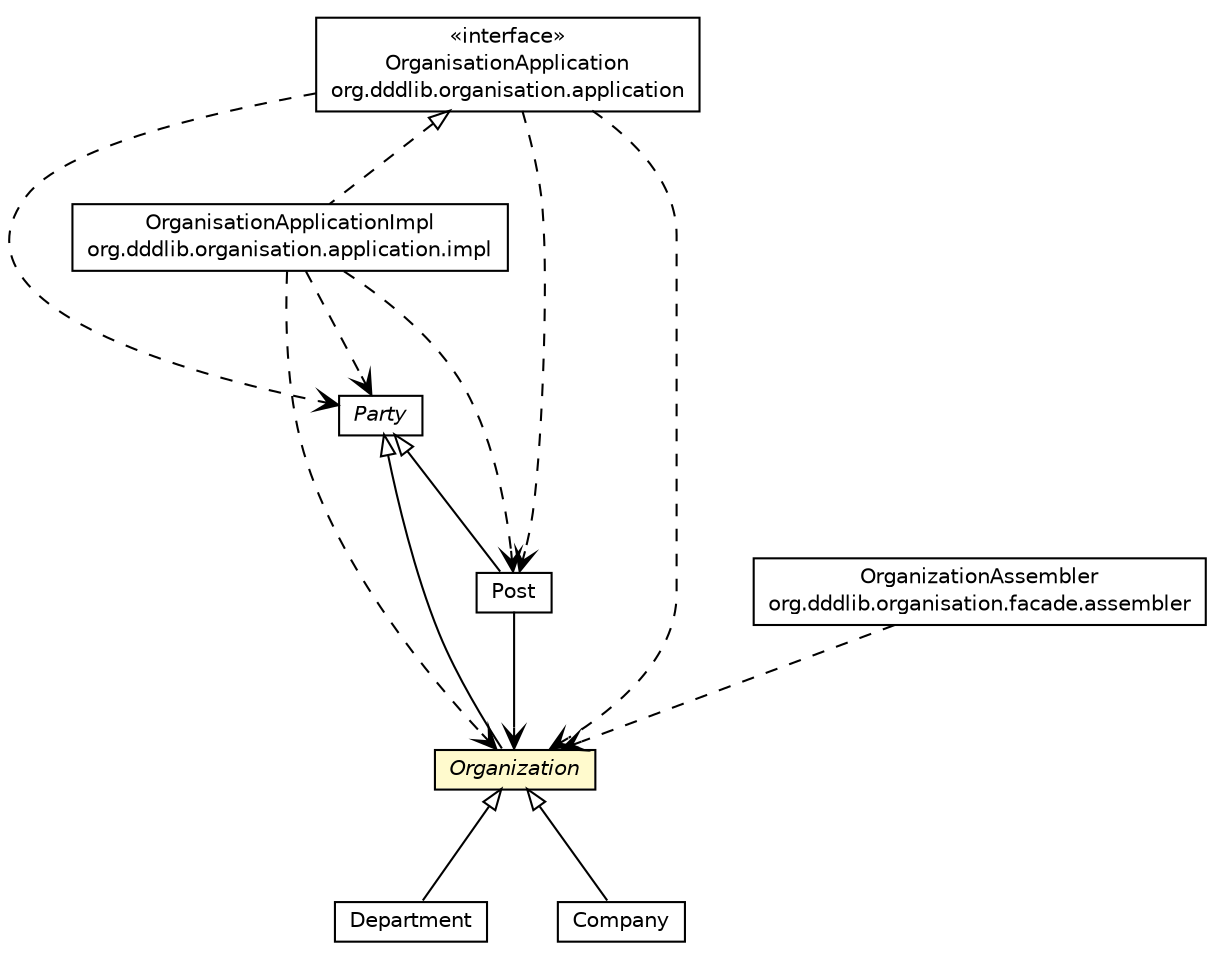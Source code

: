 #!/usr/local/bin/dot
#
# Class diagram 
# Generated by UMLGraph version R5_6_6-8-g8d7759 (http://www.umlgraph.org/)
#

digraph G {
	edge [fontname="Helvetica",fontsize=10,labelfontname="Helvetica",labelfontsize=10];
	node [fontname="Helvetica",fontsize=10,shape=plaintext];
	nodesep=0.25;
	ranksep=0.5;
	// org.dddlib.organisation.domain.Post
	c75602 [label=<<table title="org.dddlib.organisation.domain.Post" border="0" cellborder="1" cellspacing="0" cellpadding="2" port="p" href="./Post.html">
		<tr><td><table border="0" cellspacing="0" cellpadding="1">
<tr><td align="center" balign="center"> Post </td></tr>
		</table></td></tr>
		</table>>, URL="./Post.html", fontname="Helvetica", fontcolor="black", fontsize=10.0];
	// org.dddlib.organisation.domain.Party
	c75606 [label=<<table title="org.dddlib.organisation.domain.Party" border="0" cellborder="1" cellspacing="0" cellpadding="2" port="p" href="./Party.html">
		<tr><td><table border="0" cellspacing="0" cellpadding="1">
<tr><td align="center" balign="center"><font face="Helvetica-Oblique"> Party </font></td></tr>
		</table></td></tr>
		</table>>, URL="./Party.html", fontname="Helvetica", fontcolor="black", fontsize=10.0];
	// org.dddlib.organisation.domain.Organization
	c75608 [label=<<table title="org.dddlib.organisation.domain.Organization" border="0" cellborder="1" cellspacing="0" cellpadding="2" port="p" bgcolor="lemonChiffon" href="./Organization.html">
		<tr><td><table border="0" cellspacing="0" cellpadding="1">
<tr><td align="center" balign="center"><font face="Helvetica-Oblique"> Organization </font></td></tr>
		</table></td></tr>
		</table>>, URL="./Organization.html", fontname="Helvetica", fontcolor="black", fontsize=10.0];
	// org.dddlib.organisation.domain.Department
	c75616 [label=<<table title="org.dddlib.organisation.domain.Department" border="0" cellborder="1" cellspacing="0" cellpadding="2" port="p" href="./Department.html">
		<tr><td><table border="0" cellspacing="0" cellpadding="1">
<tr><td align="center" balign="center"> Department </td></tr>
		</table></td></tr>
		</table>>, URL="./Department.html", fontname="Helvetica", fontcolor="black", fontsize=10.0];
	// org.dddlib.organisation.domain.Company
	c75617 [label=<<table title="org.dddlib.organisation.domain.Company" border="0" cellborder="1" cellspacing="0" cellpadding="2" port="p" href="./Company.html">
		<tr><td><table border="0" cellspacing="0" cellpadding="1">
<tr><td align="center" balign="center"> Company </td></tr>
		</table></td></tr>
		</table>>, URL="./Company.html", fontname="Helvetica", fontcolor="black", fontsize=10.0];
	// org.dddlib.organisation.application.impl.OrganisationApplicationImpl
	c75620 [label=<<table title="org.dddlib.organisation.application.impl.OrganisationApplicationImpl" border="0" cellborder="1" cellspacing="0" cellpadding="2" port="p" href="../application/impl/OrganisationApplicationImpl.html">
		<tr><td><table border="0" cellspacing="0" cellpadding="1">
<tr><td align="center" balign="center"> OrganisationApplicationImpl </td></tr>
<tr><td align="center" balign="center"> org.dddlib.organisation.application.impl </td></tr>
		</table></td></tr>
		</table>>, URL="../application/impl/OrganisationApplicationImpl.html", fontname="Helvetica", fontcolor="black", fontsize=10.0];
	// org.dddlib.organisation.application.OrganisationApplication
	c75621 [label=<<table title="org.dddlib.organisation.application.OrganisationApplication" border="0" cellborder="1" cellspacing="0" cellpadding="2" port="p" href="../application/OrganisationApplication.html">
		<tr><td><table border="0" cellspacing="0" cellpadding="1">
<tr><td align="center" balign="center"> &#171;interface&#187; </td></tr>
<tr><td align="center" balign="center"> OrganisationApplication </td></tr>
<tr><td align="center" balign="center"> org.dddlib.organisation.application </td></tr>
		</table></td></tr>
		</table>>, URL="../application/OrganisationApplication.html", fontname="Helvetica", fontcolor="black", fontsize=10.0];
	// org.dddlib.organisation.facade.assembler.OrganizationAssembler
	c75626 [label=<<table title="org.dddlib.organisation.facade.assembler.OrganizationAssembler" border="0" cellborder="1" cellspacing="0" cellpadding="2" port="p" href="../facade/assembler/OrganizationAssembler.html">
		<tr><td><table border="0" cellspacing="0" cellpadding="1">
<tr><td align="center" balign="center"> OrganizationAssembler </td></tr>
<tr><td align="center" balign="center"> org.dddlib.organisation.facade.assembler </td></tr>
		</table></td></tr>
		</table>>, URL="../facade/assembler/OrganizationAssembler.html", fontname="Helvetica", fontcolor="black", fontsize=10.0];
	//org.dddlib.organisation.domain.Post extends org.dddlib.organisation.domain.Party
	c75606:p -> c75602:p [dir=back,arrowtail=empty];
	//org.dddlib.organisation.domain.Organization extends org.dddlib.organisation.domain.Party
	c75606:p -> c75608:p [dir=back,arrowtail=empty];
	//org.dddlib.organisation.domain.Department extends org.dddlib.organisation.domain.Organization
	c75608:p -> c75616:p [dir=back,arrowtail=empty];
	//org.dddlib.organisation.domain.Company extends org.dddlib.organisation.domain.Organization
	c75608:p -> c75617:p [dir=back,arrowtail=empty];
	//org.dddlib.organisation.application.impl.OrganisationApplicationImpl implements org.dddlib.organisation.application.OrganisationApplication
	c75621:p -> c75620:p [dir=back,arrowtail=empty,style=dashed];
	// org.dddlib.organisation.domain.Post NAVASSOC org.dddlib.organisation.domain.Organization
	c75602:p -> c75608:p [taillabel="", label=" "headlabel="", fontname="Helvetica", fontcolor="black", fontsize=10.0, color="black", arrowhead=open];
	// org.dddlib.organisation.application.impl.OrganisationApplicationImpl DEPEND org.dddlib.organisation.domain.Party
	c75620:p -> c75606:p [taillabel="", label=" "headlabel="", fontname="Helvetica", fontcolor="black", fontsize=10.0, color="black", arrowhead=open, style=dashed];
	// org.dddlib.organisation.application.impl.OrganisationApplicationImpl DEPEND org.dddlib.organisation.domain.Organization
	c75620:p -> c75608:p [taillabel="", label=" "headlabel="", fontname="Helvetica", fontcolor="black", fontsize=10.0, color="black", arrowhead=open, style=dashed];
	// org.dddlib.organisation.application.impl.OrganisationApplicationImpl DEPEND org.dddlib.organisation.domain.Post
	c75620:p -> c75602:p [taillabel="", label=" "headlabel="", fontname="Helvetica", fontcolor="black", fontsize=10.0, color="black", arrowhead=open, style=dashed];
	// org.dddlib.organisation.application.OrganisationApplication DEPEND org.dddlib.organisation.domain.Party
	c75621:p -> c75606:p [taillabel="", label=" "headlabel="", fontname="Helvetica", fontcolor="black", fontsize=10.0, color="black", arrowhead=open, style=dashed];
	// org.dddlib.organisation.application.OrganisationApplication DEPEND org.dddlib.organisation.domain.Organization
	c75621:p -> c75608:p [taillabel="", label=" "headlabel="", fontname="Helvetica", fontcolor="black", fontsize=10.0, color="black", arrowhead=open, style=dashed];
	// org.dddlib.organisation.application.OrganisationApplication DEPEND org.dddlib.organisation.domain.Post
	c75621:p -> c75602:p [taillabel="", label=" "headlabel="", fontname="Helvetica", fontcolor="black", fontsize=10.0, color="black", arrowhead=open, style=dashed];
	// org.dddlib.organisation.facade.assembler.OrganizationAssembler DEPEND org.dddlib.organisation.domain.Organization
	c75626:p -> c75608:p [taillabel="", label=" "headlabel="", fontname="Helvetica", fontcolor="black", fontsize=10.0, color="black", arrowhead=open, style=dashed];
}

